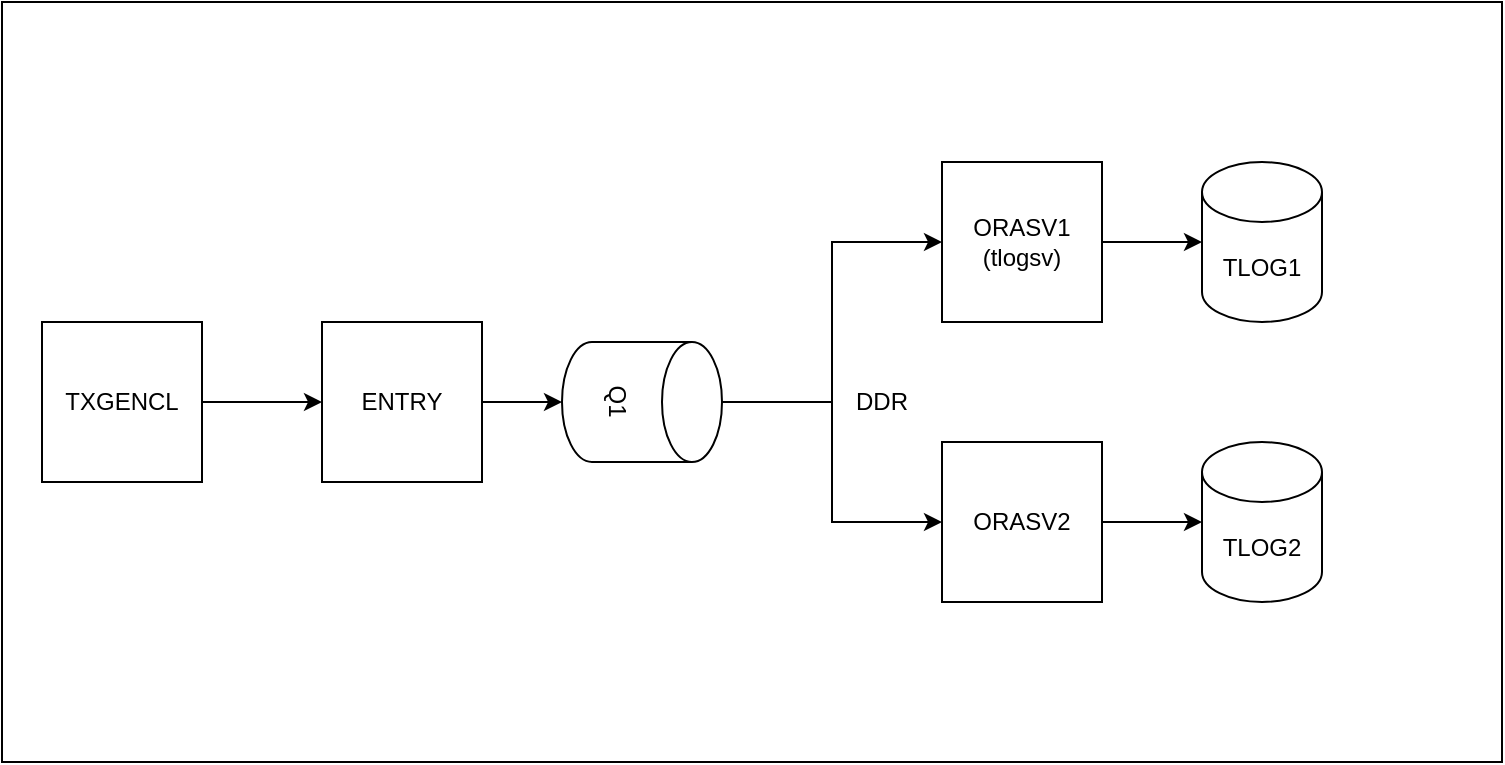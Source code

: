 <mxfile version="15.1.3" type="device"><diagram id="Rjsihqagq6-VJrsuE5NB" name="Page-1"><mxGraphModel dx="1102" dy="949" grid="1" gridSize="10" guides="1" tooltips="1" connect="1" arrows="1" fold="1" page="1" pageScale="1" pageWidth="850" pageHeight="1100" math="0" shadow="0"><root><mxCell id="0"/><mxCell id="1" parent="0"/><mxCell id="NKAnBe1T2TwtLaSYZZFO-21" value="" style="rounded=0;whiteSpace=wrap;html=1;" parent="1" vertex="1"><mxGeometry x="60" y="70" width="750" height="380" as="geometry"/></mxCell><mxCell id="NKAnBe1T2TwtLaSYZZFO-8" style="edgeStyle=orthogonalEdgeStyle;rounded=0;orthogonalLoop=1;jettySize=auto;html=1;entryX=0;entryY=0.5;entryDx=0;entryDy=0;" parent="1" source="NKAnBe1T2TwtLaSYZZFO-1" target="w1cl-FYexj3mJhWYD19Z-4" edge="1"><mxGeometry relative="1" as="geometry"><mxPoint x="260" y="330" as="targetPoint"/></mxGeometry></mxCell><mxCell id="NKAnBe1T2TwtLaSYZZFO-1" value="TXGENCL" style="whiteSpace=wrap;html=1;aspect=fixed;" parent="1" vertex="1"><mxGeometry x="80" y="230" width="80" height="80" as="geometry"/></mxCell><mxCell id="NKAnBe1T2TwtLaSYZZFO-15" style="edgeStyle=orthogonalEdgeStyle;rounded=0;orthogonalLoop=1;jettySize=auto;html=1;exitX=0.5;exitY=0;exitDx=0;exitDy=0;exitPerimeter=0;" parent="1" source="NKAnBe1T2TwtLaSYZZFO-10" target="NKAnBe1T2TwtLaSYZZFO-13" edge="1"><mxGeometry relative="1" as="geometry"><mxPoint x="460" y="330" as="sourcePoint"/></mxGeometry></mxCell><mxCell id="NKAnBe1T2TwtLaSYZZFO-14" style="edgeStyle=orthogonalEdgeStyle;rounded=0;orthogonalLoop=1;jettySize=auto;html=1;entryX=0;entryY=0.5;entryDx=0;entryDy=0;" parent="1" source="NKAnBe1T2TwtLaSYZZFO-10" target="NKAnBe1T2TwtLaSYZZFO-12" edge="1"><mxGeometry relative="1" as="geometry"/></mxCell><mxCell id="NKAnBe1T2TwtLaSYZZFO-10" value="Q1" style="shape=cylinder3;whiteSpace=wrap;html=1;boundedLbl=1;backgroundOutline=1;size=15;rotation=90;" parent="1" vertex="1"><mxGeometry x="350" y="230" width="60" height="80" as="geometry"/></mxCell><mxCell id="NKAnBe1T2TwtLaSYZZFO-19" style="edgeStyle=orthogonalEdgeStyle;rounded=0;orthogonalLoop=1;jettySize=auto;html=1;exitX=1;exitY=0.5;exitDx=0;exitDy=0;" parent="1" source="NKAnBe1T2TwtLaSYZZFO-12" target="NKAnBe1T2TwtLaSYZZFO-16" edge="1"><mxGeometry relative="1" as="geometry"/></mxCell><mxCell id="NKAnBe1T2TwtLaSYZZFO-12" value="ORASV1&lt;br&gt;(tlogsv)" style="whiteSpace=wrap;html=1;aspect=fixed;" parent="1" vertex="1"><mxGeometry x="530" y="150" width="80" height="80" as="geometry"/></mxCell><mxCell id="NKAnBe1T2TwtLaSYZZFO-18" style="edgeStyle=orthogonalEdgeStyle;rounded=0;orthogonalLoop=1;jettySize=auto;html=1;exitX=1;exitY=0.5;exitDx=0;exitDy=0;entryX=0;entryY=0.5;entryDx=0;entryDy=0;entryPerimeter=0;" parent="1" source="NKAnBe1T2TwtLaSYZZFO-13" target="NKAnBe1T2TwtLaSYZZFO-17" edge="1"><mxGeometry relative="1" as="geometry"/></mxCell><mxCell id="NKAnBe1T2TwtLaSYZZFO-13" value="ORASV2" style="whiteSpace=wrap;html=1;aspect=fixed;" parent="1" vertex="1"><mxGeometry x="530" y="290" width="80" height="80" as="geometry"/></mxCell><mxCell id="NKAnBe1T2TwtLaSYZZFO-16" value="TLOG1" style="shape=cylinder3;whiteSpace=wrap;html=1;boundedLbl=1;backgroundOutline=1;size=15;" parent="1" vertex="1"><mxGeometry x="660" y="150" width="60" height="80" as="geometry"/></mxCell><mxCell id="NKAnBe1T2TwtLaSYZZFO-17" value="TLOG2" style="shape=cylinder3;whiteSpace=wrap;html=1;boundedLbl=1;backgroundOutline=1;size=15;" parent="1" vertex="1"><mxGeometry x="660" y="290" width="60" height="80" as="geometry"/></mxCell><mxCell id="w1cl-FYexj3mJhWYD19Z-1" value="DDR" style="text;html=1;strokeColor=none;fillColor=none;align=center;verticalAlign=middle;whiteSpace=wrap;rounded=0;" vertex="1" parent="1"><mxGeometry x="480" y="260" width="40" height="20" as="geometry"/></mxCell><mxCell id="w1cl-FYexj3mJhWYD19Z-5" style="edgeStyle=orthogonalEdgeStyle;rounded=0;orthogonalLoop=1;jettySize=auto;html=1;entryX=0.5;entryY=1;entryDx=0;entryDy=0;entryPerimeter=0;" edge="1" parent="1" source="w1cl-FYexj3mJhWYD19Z-4" target="NKAnBe1T2TwtLaSYZZFO-10"><mxGeometry relative="1" as="geometry"/></mxCell><mxCell id="w1cl-FYexj3mJhWYD19Z-4" value="ENTRY" style="whiteSpace=wrap;html=1;aspect=fixed;" vertex="1" parent="1"><mxGeometry x="220" y="230" width="80" height="80" as="geometry"/></mxCell></root></mxGraphModel></diagram></mxfile>